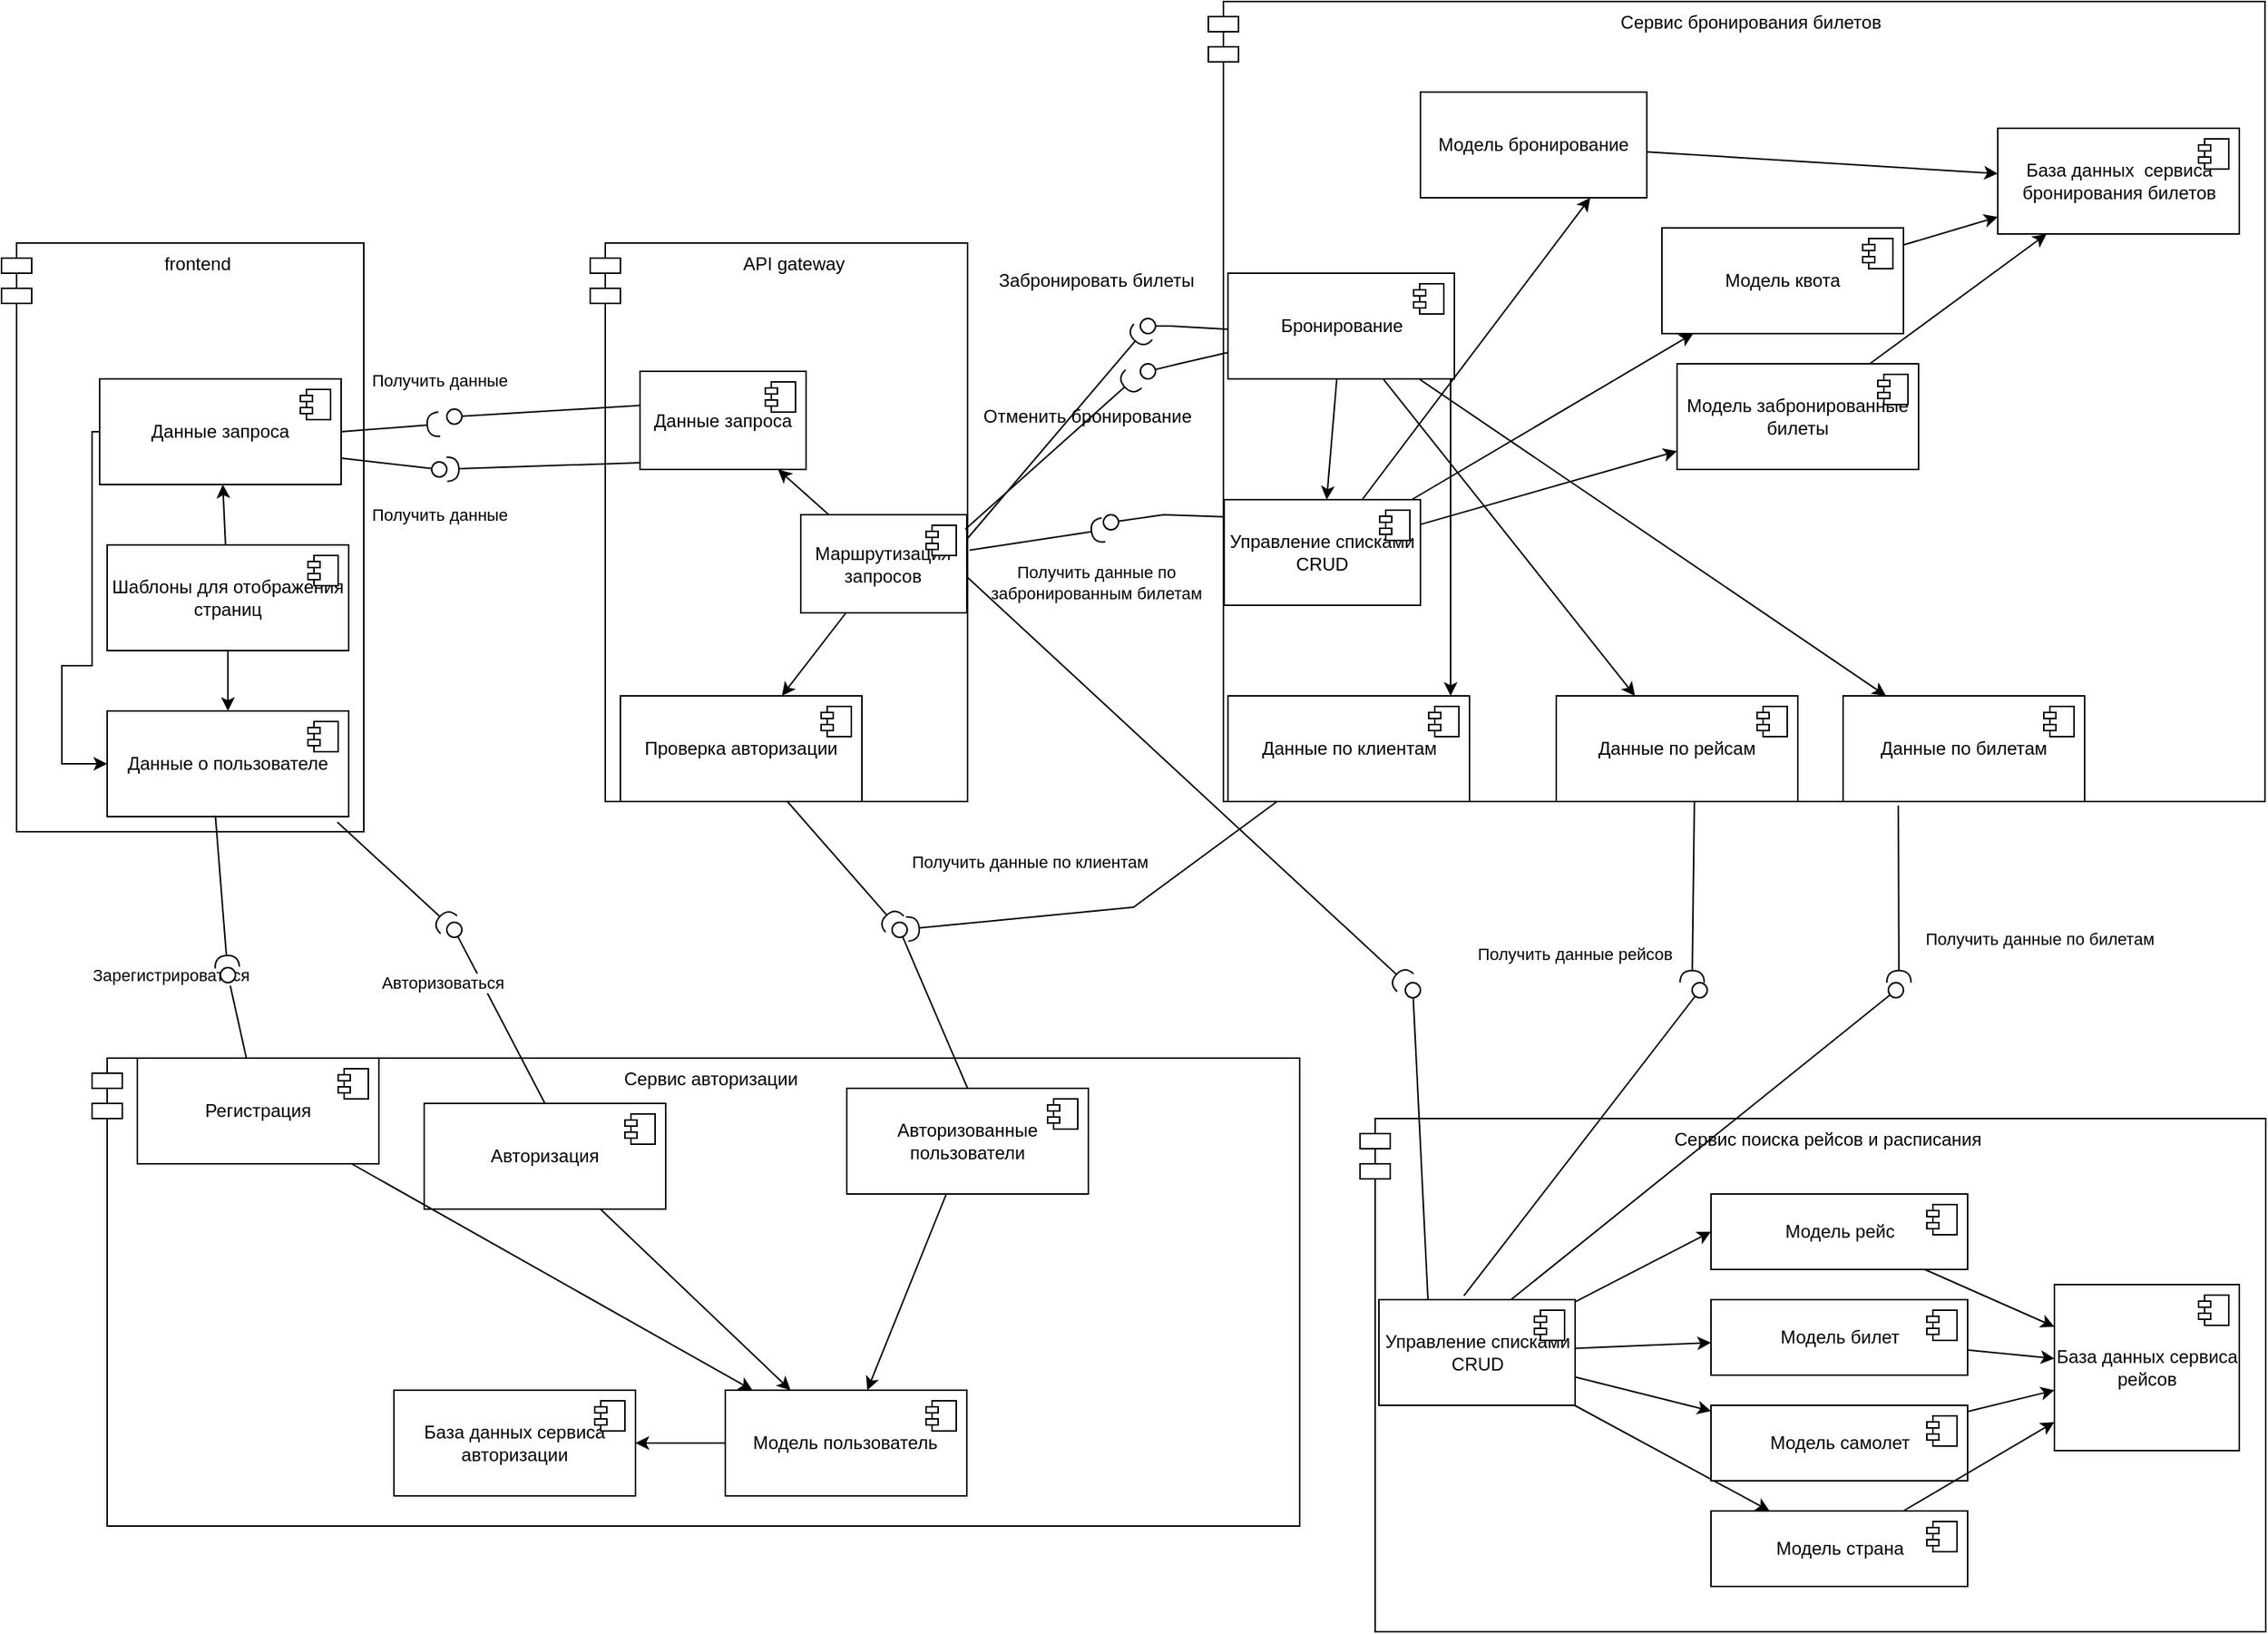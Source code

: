 <mxfile version="21.3.2" type="device">
  <diagram name="Страница 1" id="MT1LHydYN0Nrc2_IKWXA">
    <mxGraphModel dx="3217" dy="1327" grid="1" gridSize="10" guides="1" tooltips="1" connect="1" arrows="1" fold="1" page="1" pageScale="1" pageWidth="827" pageHeight="1169" math="0" shadow="0">
      <root>
        <mxCell id="0" />
        <mxCell id="1" parent="0" />
        <mxCell id="BtQ4_C-ky1wRyOUy_eom-1" value="Сервис бронирования билетов" style="shape=module;align=left;spacingLeft=20;align=center;verticalAlign=top;whiteSpace=wrap;html=1;" parent="1" vertex="1">
          <mxGeometry x="679.49" y="200" width="700" height="530" as="geometry" />
        </mxCell>
        <mxCell id="BtQ4_C-ky1wRyOUy_eom-2" value="frontend" style="shape=module;align=left;spacingLeft=20;align=center;verticalAlign=top;whiteSpace=wrap;html=1;" parent="1" vertex="1">
          <mxGeometry x="-120" y="360" width="240" height="390" as="geometry" />
        </mxCell>
        <mxCell id="BtQ4_C-ky1wRyOUy_eom-3" value="Сервис авторизации" style="shape=module;align=left;spacingLeft=20;align=center;verticalAlign=top;whiteSpace=wrap;html=1;" parent="1" vertex="1">
          <mxGeometry x="-60" y="900" width="800" height="310" as="geometry" />
        </mxCell>
        <mxCell id="BtQ4_C-ky1wRyOUy_eom-4" value="Сервис поиска рейсов и расписания" style="shape=module;align=left;spacingLeft=20;align=center;verticalAlign=top;whiteSpace=wrap;html=1;" parent="1" vertex="1">
          <mxGeometry x="780" y="940" width="600" height="340" as="geometry" />
        </mxCell>
        <mxCell id="BtQ4_C-ky1wRyOUy_eom-5" value="API gateway" style="shape=module;align=left;spacingLeft=20;align=center;verticalAlign=top;whiteSpace=wrap;html=1;" parent="1" vertex="1">
          <mxGeometry x="270" y="360" width="250" height="370" as="geometry" />
        </mxCell>
        <mxCell id="au70ldKSdiAQazSZqQ9B-14" style="rounded=0;orthogonalLoop=1;jettySize=auto;html=1;" edge="1" parent="1" source="BtQ4_C-ky1wRyOUy_eom-16" target="au70ldKSdiAQazSZqQ9B-12">
          <mxGeometry relative="1" as="geometry" />
        </mxCell>
        <mxCell id="BtQ4_C-ky1wRyOUy_eom-16" value="Модель рейс" style="html=1;dropTarget=0;whiteSpace=wrap;" parent="1" vertex="1">
          <mxGeometry x="1012.5" y="990" width="170" height="50" as="geometry" />
        </mxCell>
        <mxCell id="BtQ4_C-ky1wRyOUy_eom-17" value="" style="shape=module;jettyWidth=8;jettyHeight=4;" parent="BtQ4_C-ky1wRyOUy_eom-16" vertex="1">
          <mxGeometry x="1" width="20" height="20" relative="1" as="geometry">
            <mxPoint x="-27" y="7" as="offset" />
          </mxGeometry>
        </mxCell>
        <mxCell id="au70ldKSdiAQazSZqQ9B-15" style="rounded=0;orthogonalLoop=1;jettySize=auto;html=1;" edge="1" parent="1" source="BtQ4_C-ky1wRyOUy_eom-18" target="au70ldKSdiAQazSZqQ9B-12">
          <mxGeometry relative="1" as="geometry" />
        </mxCell>
        <mxCell id="BtQ4_C-ky1wRyOUy_eom-18" value="Модель билет" style="html=1;dropTarget=0;whiteSpace=wrap;" parent="1" vertex="1">
          <mxGeometry x="1012.5" y="1060" width="170" height="50" as="geometry" />
        </mxCell>
        <mxCell id="BtQ4_C-ky1wRyOUy_eom-19" value="" style="shape=module;jettyWidth=8;jettyHeight=4;" parent="BtQ4_C-ky1wRyOUy_eom-18" vertex="1">
          <mxGeometry x="1" width="20" height="20" relative="1" as="geometry">
            <mxPoint x="-27" y="7" as="offset" />
          </mxGeometry>
        </mxCell>
        <mxCell id="BtQ4_C-ky1wRyOUy_eom-66" style="rounded=0;orthogonalLoop=1;jettySize=auto;html=1;entryX=0;entryY=0.5;entryDx=0;entryDy=0;dashed=1;exitX=0.026;exitY=0.44;exitDx=0;exitDy=0;exitPerimeter=0;" parent="1" source="BtQ4_C-ky1wRyOUy_eom-4" target="BtQ4_C-ky1wRyOUy_eom-38" edge="1">
          <mxGeometry relative="1" as="geometry" />
        </mxCell>
        <mxCell id="au70ldKSdiAQazSZqQ9B-28" style="rounded=0;orthogonalLoop=1;jettySize=auto;html=1;entryX=0;entryY=0.5;entryDx=0;entryDy=0;" edge="1" parent="1" source="BtQ4_C-ky1wRyOUy_eom-38" target="BtQ4_C-ky1wRyOUy_eom-16">
          <mxGeometry relative="1" as="geometry" />
        </mxCell>
        <mxCell id="au70ldKSdiAQazSZqQ9B-29" style="rounded=0;orthogonalLoop=1;jettySize=auto;html=1;" edge="1" parent="1" source="BtQ4_C-ky1wRyOUy_eom-38" target="BtQ4_C-ky1wRyOUy_eom-18">
          <mxGeometry relative="1" as="geometry" />
        </mxCell>
        <mxCell id="au70ldKSdiAQazSZqQ9B-30" style="rounded=0;orthogonalLoop=1;jettySize=auto;html=1;" edge="1" parent="1" source="BtQ4_C-ky1wRyOUy_eom-38" target="BtQ4_C-ky1wRyOUy_eom-60">
          <mxGeometry relative="1" as="geometry" />
        </mxCell>
        <mxCell id="au70ldKSdiAQazSZqQ9B-31" style="rounded=0;orthogonalLoop=1;jettySize=auto;html=1;" edge="1" parent="1" source="BtQ4_C-ky1wRyOUy_eom-38" target="BtQ4_C-ky1wRyOUy_eom-62">
          <mxGeometry relative="1" as="geometry" />
        </mxCell>
        <mxCell id="BtQ4_C-ky1wRyOUy_eom-38" value="Управление списками CRUD" style="html=1;dropTarget=0;whiteSpace=wrap;" parent="1" vertex="1">
          <mxGeometry x="792.5" y="1060" width="130" height="70" as="geometry" />
        </mxCell>
        <mxCell id="BtQ4_C-ky1wRyOUy_eom-39" value="" style="shape=module;jettyWidth=8;jettyHeight=4;" parent="BtQ4_C-ky1wRyOUy_eom-38" vertex="1">
          <mxGeometry x="1" width="20" height="20" relative="1" as="geometry">
            <mxPoint x="-27" y="7" as="offset" />
          </mxGeometry>
        </mxCell>
        <mxCell id="au70ldKSdiAQazSZqQ9B-16" style="rounded=0;orthogonalLoop=1;jettySize=auto;html=1;" edge="1" parent="1" source="BtQ4_C-ky1wRyOUy_eom-60" target="au70ldKSdiAQazSZqQ9B-12">
          <mxGeometry relative="1" as="geometry" />
        </mxCell>
        <mxCell id="BtQ4_C-ky1wRyOUy_eom-60" value="Модель самолет" style="html=1;dropTarget=0;whiteSpace=wrap;" parent="1" vertex="1">
          <mxGeometry x="1012.5" y="1130" width="170" height="50" as="geometry" />
        </mxCell>
        <mxCell id="BtQ4_C-ky1wRyOUy_eom-61" value="" style="shape=module;jettyWidth=8;jettyHeight=4;" parent="BtQ4_C-ky1wRyOUy_eom-60" vertex="1">
          <mxGeometry x="1" width="20" height="20" relative="1" as="geometry">
            <mxPoint x="-27" y="7" as="offset" />
          </mxGeometry>
        </mxCell>
        <mxCell id="au70ldKSdiAQazSZqQ9B-17" style="rounded=0;orthogonalLoop=1;jettySize=auto;html=1;" edge="1" parent="1" source="BtQ4_C-ky1wRyOUy_eom-62" target="au70ldKSdiAQazSZqQ9B-12">
          <mxGeometry relative="1" as="geometry" />
        </mxCell>
        <mxCell id="BtQ4_C-ky1wRyOUy_eom-62" value="Модель страна" style="html=1;dropTarget=0;whiteSpace=wrap;" parent="1" vertex="1">
          <mxGeometry x="1012.5" y="1200" width="170" height="50" as="geometry" />
        </mxCell>
        <mxCell id="BtQ4_C-ky1wRyOUy_eom-63" value="" style="shape=module;jettyWidth=8;jettyHeight=4;" parent="BtQ4_C-ky1wRyOUy_eom-62" vertex="1">
          <mxGeometry x="1" width="20" height="20" relative="1" as="geometry">
            <mxPoint x="-27" y="7" as="offset" />
          </mxGeometry>
        </mxCell>
        <mxCell id="au70ldKSdiAQazSZqQ9B-40" style="rounded=0;orthogonalLoop=1;jettySize=auto;html=1;" edge="1" parent="1" source="BtQ4_C-ky1wRyOUy_eom-80" target="au70ldKSdiAQazSZqQ9B-32">
          <mxGeometry relative="1" as="geometry" />
        </mxCell>
        <mxCell id="au70ldKSdiAQazSZqQ9B-41" style="rounded=0;orthogonalLoop=1;jettySize=auto;html=1;" edge="1" parent="1" source="BtQ4_C-ky1wRyOUy_eom-80" target="au70ldKSdiAQazSZqQ9B-34">
          <mxGeometry relative="1" as="geometry" />
        </mxCell>
        <mxCell id="au70ldKSdiAQazSZqQ9B-120" style="rounded=0;orthogonalLoop=1;jettySize=auto;html=1;" edge="1" parent="1" source="BtQ4_C-ky1wRyOUy_eom-80" target="au70ldKSdiAQazSZqQ9B-25">
          <mxGeometry relative="1" as="geometry" />
        </mxCell>
        <mxCell id="au70ldKSdiAQazSZqQ9B-121" style="edgeStyle=orthogonalEdgeStyle;rounded=0;orthogonalLoop=1;jettySize=auto;html=1;" edge="1" parent="1" source="BtQ4_C-ky1wRyOUy_eom-80" target="au70ldKSdiAQazSZqQ9B-44">
          <mxGeometry relative="1" as="geometry">
            <Array as="points">
              <mxPoint x="840" y="630" />
              <mxPoint x="840" y="630" />
            </Array>
          </mxGeometry>
        </mxCell>
        <mxCell id="BtQ4_C-ky1wRyOUy_eom-80" value="Бронирование" style="html=1;dropTarget=0;whiteSpace=wrap;" parent="1" vertex="1">
          <mxGeometry x="692.5" y="380" width="150" height="70" as="geometry" />
        </mxCell>
        <mxCell id="BtQ4_C-ky1wRyOUy_eom-81" value="" style="shape=module;jettyWidth=8;jettyHeight=4;" parent="BtQ4_C-ky1wRyOUy_eom-80" vertex="1">
          <mxGeometry x="1" width="20" height="20" relative="1" as="geometry">
            <mxPoint x="-27" y="7" as="offset" />
          </mxGeometry>
        </mxCell>
        <mxCell id="BtQ4_C-ky1wRyOUy_eom-85" value="Забронировать билеты" style="text;html=1;align=center;verticalAlign=middle;resizable=0;points=[];autosize=1;strokeColor=none;fillColor=none;" parent="1" vertex="1">
          <mxGeometry x="530" y="370" width="150" height="30" as="geometry" />
        </mxCell>
        <mxCell id="BtQ4_C-ky1wRyOUy_eom-86" value="" style="ellipse;whiteSpace=wrap;html=1;align=center;aspect=fixed;resizable=0;points=[];outlineConnect=0;sketch=0;" parent="1" vertex="1">
          <mxGeometry x="634.49" y="410" width="10" height="10" as="geometry" />
        </mxCell>
        <mxCell id="BtQ4_C-ky1wRyOUy_eom-87" style="rounded=0;orthogonalLoop=1;jettySize=auto;html=1;endArrow=none;endFill=0;entryX=0.018;entryY=0.361;entryDx=0;entryDy=0;entryPerimeter=0;" parent="1" source="BtQ4_C-ky1wRyOUy_eom-86" edge="1">
          <mxGeometry relative="1" as="geometry">
            <mxPoint x="654.49" y="386" as="sourcePoint" />
            <mxPoint x="692.499" y="417.18" as="targetPoint" />
            <Array as="points">
              <mxPoint x="654.49" y="415" />
            </Array>
          </mxGeometry>
        </mxCell>
        <mxCell id="au70ldKSdiAQazSZqQ9B-6" style="rounded=0;orthogonalLoop=1;jettySize=auto;html=1;" edge="1" parent="1" source="BtQ4_C-ky1wRyOUy_eom-90" target="au70ldKSdiAQazSZqQ9B-2">
          <mxGeometry relative="1" as="geometry" />
        </mxCell>
        <mxCell id="BtQ4_C-ky1wRyOUy_eom-90" value="Модель забронированные билеты" style="html=1;dropTarget=0;whiteSpace=wrap;" parent="1" vertex="1">
          <mxGeometry x="990" y="440" width="160" height="70" as="geometry" />
        </mxCell>
        <mxCell id="BtQ4_C-ky1wRyOUy_eom-91" value="" style="shape=module;jettyWidth=8;jettyHeight=4;" parent="BtQ4_C-ky1wRyOUy_eom-90" vertex="1">
          <mxGeometry x="1" width="20" height="20" relative="1" as="geometry">
            <mxPoint x="-27" y="7" as="offset" />
          </mxGeometry>
        </mxCell>
        <mxCell id="au70ldKSdiAQazSZqQ9B-5" style="rounded=0;orthogonalLoop=1;jettySize=auto;html=1;" edge="1" parent="1" source="BtQ4_C-ky1wRyOUy_eom-92" target="au70ldKSdiAQazSZqQ9B-2">
          <mxGeometry relative="1" as="geometry" />
        </mxCell>
        <mxCell id="BtQ4_C-ky1wRyOUy_eom-92" value="Модель квота" style="html=1;dropTarget=0;whiteSpace=wrap;" parent="1" vertex="1">
          <mxGeometry x="980" y="350" width="160" height="70" as="geometry" />
        </mxCell>
        <mxCell id="BtQ4_C-ky1wRyOUy_eom-93" value="" style="shape=module;jettyWidth=8;jettyHeight=4;" parent="BtQ4_C-ky1wRyOUy_eom-92" vertex="1">
          <mxGeometry x="1" width="20" height="20" relative="1" as="geometry">
            <mxPoint x="-27" y="7" as="offset" />
          </mxGeometry>
        </mxCell>
        <mxCell id="BtQ4_C-ky1wRyOUy_eom-95" value="" style="rounded=0;orthogonalLoop=1;jettySize=auto;html=1;endArrow=halfCircle;endFill=0;endSize=6;strokeWidth=1;sketch=0;exitX=0.653;exitY=1.005;exitDx=0;exitDy=0;exitPerimeter=0;" parent="1" source="BtQ4_C-ky1wRyOUy_eom-1" edge="1">
          <mxGeometry relative="1" as="geometry">
            <mxPoint x="1300" y="495" as="sourcePoint" />
            <mxPoint x="1137" y="850" as="targetPoint" />
          </mxGeometry>
        </mxCell>
        <mxCell id="BtQ4_C-ky1wRyOUy_eom-100" value="Получить данные по билетам" style="edgeLabel;html=1;align=center;verticalAlign=middle;resizable=0;points=[];" parent="BtQ4_C-ky1wRyOUy_eom-95" vertex="1" connectable="0">
          <mxGeometry x="0.394" y="-2" relative="1" as="geometry">
            <mxPoint x="95" y="6" as="offset" />
          </mxGeometry>
        </mxCell>
        <mxCell id="BtQ4_C-ky1wRyOUy_eom-97" value="" style="rounded=0;orthogonalLoop=1;jettySize=auto;html=1;endArrow=halfCircle;endFill=0;endSize=6;strokeWidth=1;sketch=0;exitX=0.46;exitY=1;exitDx=0;exitDy=0;exitPerimeter=0;" parent="1" source="BtQ4_C-ky1wRyOUy_eom-1" edge="1">
          <mxGeometry relative="1" as="geometry">
            <mxPoint x="1160" y="620" as="sourcePoint" />
            <mxPoint x="1000" y="850" as="targetPoint" />
            <Array as="points">
              <mxPoint x="1000" y="850" />
            </Array>
          </mxGeometry>
        </mxCell>
        <mxCell id="BtQ4_C-ky1wRyOUy_eom-99" value="Получить данные рейсов" style="edgeLabel;html=1;align=center;verticalAlign=middle;resizable=0;points=[];" parent="BtQ4_C-ky1wRyOUy_eom-97" vertex="1" connectable="0">
          <mxGeometry x="-0.344" y="2" relative="1" as="geometry">
            <mxPoint x="-81" y="61" as="offset" />
          </mxGeometry>
        </mxCell>
        <mxCell id="BtQ4_C-ky1wRyOUy_eom-111" value="Отменить бронирование" style="text;html=1;align=center;verticalAlign=middle;resizable=0;points=[];autosize=1;strokeColor=none;fillColor=none;" parent="1" vertex="1">
          <mxGeometry x="519.49" y="460" width="160" height="30" as="geometry" />
        </mxCell>
        <mxCell id="au70ldKSdiAQazSZqQ9B-4" style="rounded=0;orthogonalLoop=1;jettySize=auto;html=1;" edge="1" parent="1" source="BtQ4_C-ky1wRyOUy_eom-114" target="au70ldKSdiAQazSZqQ9B-2">
          <mxGeometry relative="1" as="geometry" />
        </mxCell>
        <mxCell id="BtQ4_C-ky1wRyOUy_eom-114" value="Модель бронирование" style="html=1;dropTarget=0;whiteSpace=wrap;" parent="1" vertex="1">
          <mxGeometry x="820" y="260" width="150" height="70" as="geometry" />
        </mxCell>
        <mxCell id="BtQ4_C-ky1wRyOUy_eom-131" value="" style="rounded=0;orthogonalLoop=1;jettySize=auto;html=1;endArrow=none;endFill=0;sketch=0;sourcePerimeterSpacing=0;targetPerimeterSpacing=0;exitX=0.5;exitY=0;exitDx=0;exitDy=0;" parent="1" source="au70ldKSdiAQazSZqQ9B-50" target="BtQ4_C-ky1wRyOUy_eom-132" edge="1">
          <mxGeometry relative="1" as="geometry">
            <mxPoint x="65.58" y="1075" as="sourcePoint" />
          </mxGeometry>
        </mxCell>
        <mxCell id="BtQ4_C-ky1wRyOUy_eom-141" value="Авторизоваться" style="edgeLabel;html=1;align=center;verticalAlign=middle;resizable=0;points=[];" parent="BtQ4_C-ky1wRyOUy_eom-131" vertex="1" connectable="0">
          <mxGeometry x="0.183" relative="1" as="geometry">
            <mxPoint x="-34" y="-15" as="offset" />
          </mxGeometry>
        </mxCell>
        <mxCell id="BtQ4_C-ky1wRyOUy_eom-132" value="" style="ellipse;whiteSpace=wrap;html=1;align=center;aspect=fixed;resizable=0;points=[];outlineConnect=0;sketch=0;" parent="1" vertex="1">
          <mxGeometry x="175" y="810" width="10" height="10" as="geometry" />
        </mxCell>
        <mxCell id="BtQ4_C-ky1wRyOUy_eom-142" value="" style="rounded=0;orthogonalLoop=1;jettySize=auto;html=1;endArrow=none;endFill=0;sketch=0;sourcePerimeterSpacing=0;targetPerimeterSpacing=0;" parent="1" target="BtQ4_C-ky1wRyOUy_eom-144" edge="1" source="au70ldKSdiAQazSZqQ9B-52">
          <mxGeometry relative="1" as="geometry">
            <mxPoint x="105.58" y="1005" as="sourcePoint" />
          </mxGeometry>
        </mxCell>
        <mxCell id="BtQ4_C-ky1wRyOUy_eom-143" value="Зарегистрироваться" style="edgeLabel;html=1;align=center;verticalAlign=middle;resizable=0;points=[];" parent="BtQ4_C-ky1wRyOUy_eom-142" vertex="1" connectable="0">
          <mxGeometry x="0.183" relative="1" as="geometry">
            <mxPoint x="-44" y="-25" as="offset" />
          </mxGeometry>
        </mxCell>
        <mxCell id="BtQ4_C-ky1wRyOUy_eom-144" value="" style="ellipse;whiteSpace=wrap;html=1;align=center;aspect=fixed;resizable=0;points=[];outlineConnect=0;sketch=0;" parent="1" vertex="1">
          <mxGeometry x="25" y="840" width="10" height="10" as="geometry" />
        </mxCell>
        <mxCell id="au70ldKSdiAQazSZqQ9B-2" value="База данных&amp;nbsp; сервиса бронирования билетов" style="html=1;dropTarget=0;whiteSpace=wrap;" vertex="1" parent="1">
          <mxGeometry x="1202.5" y="284" width="160" height="70" as="geometry" />
        </mxCell>
        <mxCell id="au70ldKSdiAQazSZqQ9B-3" value="" style="shape=module;jettyWidth=8;jettyHeight=4;" vertex="1" parent="au70ldKSdiAQazSZqQ9B-2">
          <mxGeometry x="1" width="20" height="20" relative="1" as="geometry">
            <mxPoint x="-27" y="7" as="offset" />
          </mxGeometry>
        </mxCell>
        <mxCell id="au70ldKSdiAQazSZqQ9B-9" style="rounded=0;orthogonalLoop=1;jettySize=auto;html=1;endArrow=none;endFill=0;entryX=0;entryY=0.75;entryDx=0;entryDy=0;" edge="1" parent="1" source="au70ldKSdiAQazSZqQ9B-10" target="BtQ4_C-ky1wRyOUy_eom-80">
          <mxGeometry relative="1" as="geometry">
            <mxPoint x="640" y="440" as="sourcePoint" />
            <mxPoint x="702.499" y="427.18" as="targetPoint" />
            <Array as="points">
              <mxPoint x="660" y="440" />
            </Array>
          </mxGeometry>
        </mxCell>
        <mxCell id="au70ldKSdiAQazSZqQ9B-11" value="" style="rounded=0;orthogonalLoop=1;jettySize=auto;html=1;endArrow=none;endFill=0;entryX=0;entryY=0.75;entryDx=0;entryDy=0;" edge="1" parent="1" target="au70ldKSdiAQazSZqQ9B-10">
          <mxGeometry relative="1" as="geometry">
            <mxPoint x="640" y="440" as="sourcePoint" />
            <mxPoint x="693" y="433" as="targetPoint" />
            <Array as="points" />
          </mxGeometry>
        </mxCell>
        <mxCell id="au70ldKSdiAQazSZqQ9B-10" value="" style="ellipse;whiteSpace=wrap;html=1;align=center;aspect=fixed;resizable=0;points=[];outlineConnect=0;sketch=0;" vertex="1" parent="1">
          <mxGeometry x="634.49" y="440" width="10" height="10" as="geometry" />
        </mxCell>
        <mxCell id="au70ldKSdiAQazSZqQ9B-12" value="База данных сервиса рейсов" style="html=1;dropTarget=0;whiteSpace=wrap;" vertex="1" parent="1">
          <mxGeometry x="1240" y="1050" width="122.5" height="110" as="geometry" />
        </mxCell>
        <mxCell id="au70ldKSdiAQazSZqQ9B-13" value="" style="shape=module;jettyWidth=8;jettyHeight=4;" vertex="1" parent="au70ldKSdiAQazSZqQ9B-12">
          <mxGeometry x="1" width="20" height="20" relative="1" as="geometry">
            <mxPoint x="-27" y="7" as="offset" />
          </mxGeometry>
        </mxCell>
        <mxCell id="au70ldKSdiAQazSZqQ9B-20" value="" style="rounded=0;orthogonalLoop=1;jettySize=auto;html=1;endArrow=none;endFill=0;sketch=0;sourcePerimeterSpacing=0;targetPerimeterSpacing=0;exitX=0.433;exitY=-0.036;exitDx=0;exitDy=0;exitPerimeter=0;" edge="1" parent="1" source="BtQ4_C-ky1wRyOUy_eom-38">
          <mxGeometry x="0.738" y="-26" relative="1" as="geometry">
            <mxPoint x="849" y="1057" as="sourcePoint" />
            <mxPoint x="1002" y="859" as="targetPoint" />
            <mxPoint as="offset" />
          </mxGeometry>
        </mxCell>
        <mxCell id="au70ldKSdiAQazSZqQ9B-21" value="" style="rounded=0;orthogonalLoop=1;jettySize=auto;html=1;endArrow=none;endFill=0;sketch=0;sourcePerimeterSpacing=0;targetPerimeterSpacing=0;exitX=0.673;exitY=0;exitDx=0;exitDy=0;exitPerimeter=0;" edge="1" parent="1" source="BtQ4_C-ky1wRyOUy_eom-38" target="au70ldKSdiAQazSZqQ9B-22">
          <mxGeometry x="0.738" y="-26" relative="1" as="geometry">
            <mxPoint x="859" y="1067" as="sourcePoint" />
            <mxPoint x="1130" y="870" as="targetPoint" />
            <mxPoint as="offset" />
          </mxGeometry>
        </mxCell>
        <mxCell id="au70ldKSdiAQazSZqQ9B-22" value="" style="ellipse;whiteSpace=wrap;html=1;align=center;aspect=fixed;resizable=0;points=[];outlineConnect=0;sketch=0;" vertex="1" parent="1">
          <mxGeometry x="1130" y="850" width="10" height="10" as="geometry" />
        </mxCell>
        <mxCell id="au70ldKSdiAQazSZqQ9B-24" value="" style="ellipse;whiteSpace=wrap;html=1;align=center;aspect=fixed;resizable=0;points=[];outlineConnect=0;sketch=0;" vertex="1" parent="1">
          <mxGeometry x="1000" y="850" width="10" height="10" as="geometry" />
        </mxCell>
        <mxCell id="au70ldKSdiAQazSZqQ9B-39" style="rounded=0;orthogonalLoop=1;jettySize=auto;html=1;" edge="1" parent="1" source="au70ldKSdiAQazSZqQ9B-25" target="BtQ4_C-ky1wRyOUy_eom-90">
          <mxGeometry relative="1" as="geometry" />
        </mxCell>
        <mxCell id="au70ldKSdiAQazSZqQ9B-118" style="rounded=0;orthogonalLoop=1;jettySize=auto;html=1;entryX=0.75;entryY=1;entryDx=0;entryDy=0;" edge="1" parent="1" source="au70ldKSdiAQazSZqQ9B-25" target="BtQ4_C-ky1wRyOUy_eom-114">
          <mxGeometry relative="1" as="geometry" />
        </mxCell>
        <mxCell id="au70ldKSdiAQazSZqQ9B-119" style="rounded=0;orthogonalLoop=1;jettySize=auto;html=1;" edge="1" parent="1" source="au70ldKSdiAQazSZqQ9B-25" target="BtQ4_C-ky1wRyOUy_eom-92">
          <mxGeometry relative="1" as="geometry" />
        </mxCell>
        <mxCell id="au70ldKSdiAQazSZqQ9B-25" value="Управление списками CRUD" style="html=1;dropTarget=0;whiteSpace=wrap;" vertex="1" parent="1">
          <mxGeometry x="690" y="530" width="130" height="70" as="geometry" />
        </mxCell>
        <mxCell id="au70ldKSdiAQazSZqQ9B-26" value="" style="shape=module;jettyWidth=8;jettyHeight=4;" vertex="1" parent="au70ldKSdiAQazSZqQ9B-25">
          <mxGeometry x="1" width="20" height="20" relative="1" as="geometry">
            <mxPoint x="-27" y="7" as="offset" />
          </mxGeometry>
        </mxCell>
        <mxCell id="au70ldKSdiAQazSZqQ9B-32" value="Данные по рейсам" style="html=1;dropTarget=0;whiteSpace=wrap;" vertex="1" parent="1">
          <mxGeometry x="910" y="660" width="160" height="70" as="geometry" />
        </mxCell>
        <mxCell id="au70ldKSdiAQazSZqQ9B-33" value="" style="shape=module;jettyWidth=8;jettyHeight=4;" vertex="1" parent="au70ldKSdiAQazSZqQ9B-32">
          <mxGeometry x="1" width="20" height="20" relative="1" as="geometry">
            <mxPoint x="-27" y="7" as="offset" />
          </mxGeometry>
        </mxCell>
        <mxCell id="au70ldKSdiAQazSZqQ9B-34" value="Данные по билетам" style="html=1;dropTarget=0;whiteSpace=wrap;" vertex="1" parent="1">
          <mxGeometry x="1100" y="660" width="160" height="70" as="geometry" />
        </mxCell>
        <mxCell id="au70ldKSdiAQazSZqQ9B-35" value="" style="shape=module;jettyWidth=8;jettyHeight=4;" vertex="1" parent="au70ldKSdiAQazSZqQ9B-34">
          <mxGeometry x="1" width="20" height="20" relative="1" as="geometry">
            <mxPoint x="-27" y="7" as="offset" />
          </mxGeometry>
        </mxCell>
        <mxCell id="au70ldKSdiAQazSZqQ9B-36" style="rounded=0;orthogonalLoop=1;jettySize=auto;html=1;endArrow=none;endFill=0;entryX=0.015;entryY=0.644;entryDx=0;entryDy=0;entryPerimeter=0;" edge="1" parent="1" target="BtQ4_C-ky1wRyOUy_eom-1">
          <mxGeometry relative="1" as="geometry">
            <mxPoint x="615" y="545" as="sourcePoint" />
            <mxPoint x="703" y="443" as="targetPoint" />
            <Array as="points">
              <mxPoint x="650" y="540" />
            </Array>
          </mxGeometry>
        </mxCell>
        <mxCell id="au70ldKSdiAQazSZqQ9B-38" value="Получить данные по &lt;br&gt;забронированным билетам" style="edgeLabel;html=1;align=center;verticalAlign=middle;resizable=0;points=[];" vertex="1" connectable="0" parent="au70ldKSdiAQazSZqQ9B-36">
          <mxGeometry x="-0.188" y="2" relative="1" as="geometry">
            <mxPoint x="-40" y="46" as="offset" />
          </mxGeometry>
        </mxCell>
        <mxCell id="au70ldKSdiAQazSZqQ9B-37" value="" style="ellipse;whiteSpace=wrap;html=1;align=center;aspect=fixed;resizable=0;points=[];outlineConnect=0;sketch=0;" vertex="1" parent="1">
          <mxGeometry x="610" y="540" width="10" height="10" as="geometry" />
        </mxCell>
        <mxCell id="au70ldKSdiAQazSZqQ9B-42" value="" style="rounded=0;orthogonalLoop=1;jettySize=auto;html=1;endArrow=halfCircle;endFill=0;endSize=6;strokeWidth=1;sketch=0;" edge="1" parent="1" source="au70ldKSdiAQazSZqQ9B-44" target="au70ldKSdiAQazSZqQ9B-104">
          <mxGeometry relative="1" as="geometry">
            <mxPoint x="621" y="710" as="sourcePoint" />
            <mxPoint x="620" y="830" as="targetPoint" />
            <Array as="points">
              <mxPoint x="630" y="800" />
            </Array>
          </mxGeometry>
        </mxCell>
        <mxCell id="au70ldKSdiAQazSZqQ9B-43" value="Получить данные по клиентам" style="edgeLabel;html=1;align=center;verticalAlign=middle;resizable=0;points=[];" vertex="1" connectable="0" parent="au70ldKSdiAQazSZqQ9B-42">
          <mxGeometry x="-0.344" y="2" relative="1" as="geometry">
            <mxPoint x="-95" y="-14" as="offset" />
          </mxGeometry>
        </mxCell>
        <mxCell id="au70ldKSdiAQazSZqQ9B-44" value="Данные по клиентам" style="html=1;dropTarget=0;whiteSpace=wrap;" vertex="1" parent="1">
          <mxGeometry x="692.5" y="660" width="160" height="70" as="geometry" />
        </mxCell>
        <mxCell id="au70ldKSdiAQazSZqQ9B-45" value="" style="shape=module;jettyWidth=8;jettyHeight=4;" vertex="1" parent="au70ldKSdiAQazSZqQ9B-44">
          <mxGeometry x="1" width="20" height="20" relative="1" as="geometry">
            <mxPoint x="-27" y="7" as="offset" />
          </mxGeometry>
        </mxCell>
        <mxCell id="au70ldKSdiAQazSZqQ9B-46" value="База данных сервиса авторизации" style="html=1;dropTarget=0;whiteSpace=wrap;" vertex="1" parent="1">
          <mxGeometry x="140.0" y="1120" width="160" height="70" as="geometry" />
        </mxCell>
        <mxCell id="au70ldKSdiAQazSZqQ9B-47" value="" style="shape=module;jettyWidth=8;jettyHeight=4;" vertex="1" parent="au70ldKSdiAQazSZqQ9B-46">
          <mxGeometry x="1" width="20" height="20" relative="1" as="geometry">
            <mxPoint x="-27" y="7" as="offset" />
          </mxGeometry>
        </mxCell>
        <mxCell id="au70ldKSdiAQazSZqQ9B-55" style="edgeStyle=orthogonalEdgeStyle;rounded=0;orthogonalLoop=1;jettySize=auto;html=1;" edge="1" parent="1" source="au70ldKSdiAQazSZqQ9B-48" target="au70ldKSdiAQazSZqQ9B-46">
          <mxGeometry relative="1" as="geometry" />
        </mxCell>
        <mxCell id="au70ldKSdiAQazSZqQ9B-48" value="Модель пользователь" style="html=1;dropTarget=0;whiteSpace=wrap;" vertex="1" parent="1">
          <mxGeometry x="359.49" y="1120" width="160" height="70" as="geometry" />
        </mxCell>
        <mxCell id="au70ldKSdiAQazSZqQ9B-49" value="" style="shape=module;jettyWidth=8;jettyHeight=4;" vertex="1" parent="au70ldKSdiAQazSZqQ9B-48">
          <mxGeometry x="1" width="20" height="20" relative="1" as="geometry">
            <mxPoint x="-27" y="7" as="offset" />
          </mxGeometry>
        </mxCell>
        <mxCell id="au70ldKSdiAQazSZqQ9B-56" style="rounded=0;orthogonalLoop=1;jettySize=auto;html=1;" edge="1" parent="1" source="au70ldKSdiAQazSZqQ9B-50" target="au70ldKSdiAQazSZqQ9B-48">
          <mxGeometry relative="1" as="geometry" />
        </mxCell>
        <mxCell id="au70ldKSdiAQazSZqQ9B-50" value="Авторизация" style="html=1;dropTarget=0;whiteSpace=wrap;" vertex="1" parent="1">
          <mxGeometry x="160" y="930" width="160" height="70" as="geometry" />
        </mxCell>
        <mxCell id="au70ldKSdiAQazSZqQ9B-51" value="" style="shape=module;jettyWidth=8;jettyHeight=4;" vertex="1" parent="au70ldKSdiAQazSZqQ9B-50">
          <mxGeometry x="1" width="20" height="20" relative="1" as="geometry">
            <mxPoint x="-27" y="7" as="offset" />
          </mxGeometry>
        </mxCell>
        <mxCell id="au70ldKSdiAQazSZqQ9B-57" style="rounded=0;orthogonalLoop=1;jettySize=auto;html=1;" edge="1" parent="1" source="au70ldKSdiAQazSZqQ9B-52" target="au70ldKSdiAQazSZqQ9B-48">
          <mxGeometry relative="1" as="geometry" />
        </mxCell>
        <mxCell id="au70ldKSdiAQazSZqQ9B-52" value="Регистрация" style="html=1;dropTarget=0;whiteSpace=wrap;" vertex="1" parent="1">
          <mxGeometry x="-30.0" y="900" width="160" height="70" as="geometry" />
        </mxCell>
        <mxCell id="au70ldKSdiAQazSZqQ9B-53" value="" style="shape=module;jettyWidth=8;jettyHeight=4;" vertex="1" parent="au70ldKSdiAQazSZqQ9B-52">
          <mxGeometry x="1" width="20" height="20" relative="1" as="geometry">
            <mxPoint x="-27" y="7" as="offset" />
          </mxGeometry>
        </mxCell>
        <mxCell id="au70ldKSdiAQazSZqQ9B-58" value="Проверка авторизации" style="html=1;dropTarget=0;whiteSpace=wrap;" vertex="1" parent="1">
          <mxGeometry x="290" y="660" width="160" height="70" as="geometry" />
        </mxCell>
        <mxCell id="au70ldKSdiAQazSZqQ9B-59" value="" style="shape=module;jettyWidth=8;jettyHeight=4;" vertex="1" parent="au70ldKSdiAQazSZqQ9B-58">
          <mxGeometry x="1" width="20" height="20" relative="1" as="geometry">
            <mxPoint x="-27" y="7" as="offset" />
          </mxGeometry>
        </mxCell>
        <mxCell id="au70ldKSdiAQazSZqQ9B-60" value="" style="rounded=0;orthogonalLoop=1;jettySize=auto;html=1;endArrow=halfCircle;endFill=0;endSize=6;strokeWidth=1;sketch=0;" edge="1" parent="1" source="au70ldKSdiAQazSZqQ9B-58" target="au70ldKSdiAQazSZqQ9B-104">
          <mxGeometry relative="1" as="geometry">
            <mxPoint x="330.8" y="760" as="sourcePoint" />
            <mxPoint x="500" y="810" as="targetPoint" />
            <Array as="points" />
          </mxGeometry>
        </mxCell>
        <mxCell id="au70ldKSdiAQazSZqQ9B-78" style="rounded=0;orthogonalLoop=1;jettySize=auto;html=1;" edge="1" parent="1" source="au70ldKSdiAQazSZqQ9B-64" target="au70ldKSdiAQazSZqQ9B-66">
          <mxGeometry relative="1" as="geometry" />
        </mxCell>
        <mxCell id="au70ldKSdiAQazSZqQ9B-95" style="edgeStyle=orthogonalEdgeStyle;rounded=0;orthogonalLoop=1;jettySize=auto;html=1;entryX=0.5;entryY=0;entryDx=0;entryDy=0;" edge="1" parent="1" source="au70ldKSdiAQazSZqQ9B-64" target="au70ldKSdiAQazSZqQ9B-93">
          <mxGeometry relative="1" as="geometry" />
        </mxCell>
        <mxCell id="au70ldKSdiAQazSZqQ9B-64" value="Шаблоны для отображения страниц" style="html=1;dropTarget=0;whiteSpace=wrap;" vertex="1" parent="1">
          <mxGeometry x="-50" y="560" width="160" height="70" as="geometry" />
        </mxCell>
        <mxCell id="au70ldKSdiAQazSZqQ9B-65" value="" style="shape=module;jettyWidth=8;jettyHeight=4;" vertex="1" parent="au70ldKSdiAQazSZqQ9B-64">
          <mxGeometry x="1" width="20" height="20" relative="1" as="geometry">
            <mxPoint x="-27" y="7" as="offset" />
          </mxGeometry>
        </mxCell>
        <mxCell id="au70ldKSdiAQazSZqQ9B-117" style="edgeStyle=orthogonalEdgeStyle;rounded=0;orthogonalLoop=1;jettySize=auto;html=1;" edge="1" parent="1" source="au70ldKSdiAQazSZqQ9B-66" target="au70ldKSdiAQazSZqQ9B-93">
          <mxGeometry relative="1" as="geometry">
            <Array as="points">
              <mxPoint x="-60" y="485" />
              <mxPoint x="-60" y="640" />
              <mxPoint x="-80" y="640" />
              <mxPoint x="-80" y="705" />
            </Array>
          </mxGeometry>
        </mxCell>
        <mxCell id="au70ldKSdiAQazSZqQ9B-66" value="Данные запроса" style="html=1;dropTarget=0;whiteSpace=wrap;" vertex="1" parent="1">
          <mxGeometry x="-55" y="450" width="160" height="70" as="geometry" />
        </mxCell>
        <mxCell id="au70ldKSdiAQazSZqQ9B-67" value="" style="shape=module;jettyWidth=8;jettyHeight=4;" vertex="1" parent="au70ldKSdiAQazSZqQ9B-66">
          <mxGeometry x="1" width="20" height="20" relative="1" as="geometry">
            <mxPoint x="-27" y="7" as="offset" />
          </mxGeometry>
        </mxCell>
        <mxCell id="au70ldKSdiAQazSZqQ9B-76" value="" style="rounded=0;orthogonalLoop=1;jettySize=auto;html=1;endArrow=halfCircle;endFill=0;endSize=6;strokeWidth=1;sketch=0;exitX=1;exitY=0.5;exitDx=0;exitDy=0;" edge="1" parent="1" source="au70ldKSdiAQazSZqQ9B-66">
          <mxGeometry relative="1" as="geometry">
            <mxPoint x="190" y="510" as="sourcePoint" />
            <mxPoint x="170" y="480" as="targetPoint" />
          </mxGeometry>
        </mxCell>
        <mxCell id="au70ldKSdiAQazSZqQ9B-79" value="Получить данные" style="edgeLabel;html=1;align=center;verticalAlign=middle;resizable=0;points=[];" vertex="1" connectable="0" parent="au70ldKSdiAQazSZqQ9B-76">
          <mxGeometry x="0.487" y="-1" relative="1" as="geometry">
            <mxPoint x="16" y="-32" as="offset" />
          </mxGeometry>
        </mxCell>
        <mxCell id="au70ldKSdiAQazSZqQ9B-80" value="" style="rounded=0;orthogonalLoop=1;jettySize=auto;html=1;endArrow=none;endFill=0;sketch=0;sourcePerimeterSpacing=0;targetPerimeterSpacing=0;exitX=1;exitY=0.75;exitDx=0;exitDy=0;" edge="1" parent="1" source="au70ldKSdiAQazSZqQ9B-66" target="au70ldKSdiAQazSZqQ9B-82">
          <mxGeometry relative="1" as="geometry">
            <mxPoint x="466" y="830" as="sourcePoint" />
            <mxPoint x="160" y="510" as="targetPoint" />
          </mxGeometry>
        </mxCell>
        <mxCell id="au70ldKSdiAQazSZqQ9B-84" value="Получить данные" style="edgeLabel;html=1;align=center;verticalAlign=middle;resizable=0;points=[];" vertex="1" connectable="0" parent="au70ldKSdiAQazSZqQ9B-80">
          <mxGeometry x="0.511" y="1" relative="1" as="geometry">
            <mxPoint x="19" y="33" as="offset" />
          </mxGeometry>
        </mxCell>
        <mxCell id="au70ldKSdiAQazSZqQ9B-82" value="" style="ellipse;whiteSpace=wrap;html=1;align=center;aspect=fixed;resizable=0;points=[];outlineConnect=0;sketch=0;" vertex="1" parent="1">
          <mxGeometry x="165" y="505" width="10" height="10" as="geometry" />
        </mxCell>
        <mxCell id="au70ldKSdiAQazSZqQ9B-85" value="" style="rounded=0;orthogonalLoop=1;jettySize=auto;html=1;endArrow=halfCircle;endFill=0;endSize=6;strokeWidth=1;sketch=0;exitX=0.012;exitY=0.93;exitDx=0;exitDy=0;exitPerimeter=0;" edge="1" parent="1" source="au70ldKSdiAQazSZqQ9B-87" target="au70ldKSdiAQazSZqQ9B-82">
          <mxGeometry relative="1" as="geometry">
            <mxPoint x="145" y="575" as="sourcePoint" />
            <mxPoint x="210" y="570" as="targetPoint" />
            <Array as="points" />
          </mxGeometry>
        </mxCell>
        <mxCell id="au70ldKSdiAQazSZqQ9B-87" value="Данные запроса" style="html=1;dropTarget=0;whiteSpace=wrap;" vertex="1" parent="1">
          <mxGeometry x="303" y="445" width="110" height="65" as="geometry" />
        </mxCell>
        <mxCell id="au70ldKSdiAQazSZqQ9B-88" value="" style="shape=module;jettyWidth=8;jettyHeight=4;" vertex="1" parent="au70ldKSdiAQazSZqQ9B-87">
          <mxGeometry x="1" width="20" height="20" relative="1" as="geometry">
            <mxPoint x="-27" y="7" as="offset" />
          </mxGeometry>
        </mxCell>
        <mxCell id="au70ldKSdiAQazSZqQ9B-89" value="" style="rounded=0;orthogonalLoop=1;jettySize=auto;html=1;endArrow=none;endFill=0;sketch=0;sourcePerimeterSpacing=0;targetPerimeterSpacing=0;exitX=-0.003;exitY=0.349;exitDx=0;exitDy=0;exitPerimeter=0;" edge="1" parent="1" source="au70ldKSdiAQazSZqQ9B-87" target="au70ldKSdiAQazSZqQ9B-91">
          <mxGeometry relative="1" as="geometry">
            <mxPoint x="145" y="593" as="sourcePoint" />
            <mxPoint x="220" y="560" as="targetPoint" />
          </mxGeometry>
        </mxCell>
        <mxCell id="au70ldKSdiAQazSZqQ9B-91" value="" style="ellipse;whiteSpace=wrap;html=1;align=center;aspect=fixed;resizable=0;points=[];outlineConnect=0;sketch=0;" vertex="1" parent="1">
          <mxGeometry x="175" y="470" width="10" height="10" as="geometry" />
        </mxCell>
        <mxCell id="au70ldKSdiAQazSZqQ9B-93" value="Данные о пользователе" style="html=1;dropTarget=0;whiteSpace=wrap;" vertex="1" parent="1">
          <mxGeometry x="-50" y="670" width="160" height="70" as="geometry" />
        </mxCell>
        <mxCell id="au70ldKSdiAQazSZqQ9B-94" value="" style="shape=module;jettyWidth=8;jettyHeight=4;" vertex="1" parent="au70ldKSdiAQazSZqQ9B-93">
          <mxGeometry x="1" width="20" height="20" relative="1" as="geometry">
            <mxPoint x="-27" y="7" as="offset" />
          </mxGeometry>
        </mxCell>
        <mxCell id="au70ldKSdiAQazSZqQ9B-97" value="" style="rounded=0;orthogonalLoop=1;jettySize=auto;html=1;endArrow=halfCircle;endFill=0;endSize=6;strokeWidth=1;sketch=0;exitX=0.448;exitY=0.99;exitDx=0;exitDy=0;exitPerimeter=0;" edge="1" parent="1" source="au70ldKSdiAQazSZqQ9B-93" target="BtQ4_C-ky1wRyOUy_eom-144">
          <mxGeometry relative="1" as="geometry">
            <mxPoint x="77" y="840" as="sourcePoint" />
            <mxPoint x="-40" y="773" as="targetPoint" />
            <Array as="points" />
          </mxGeometry>
        </mxCell>
        <mxCell id="au70ldKSdiAQazSZqQ9B-98" value="" style="rounded=0;orthogonalLoop=1;jettySize=auto;html=1;endArrow=halfCircle;endFill=0;endSize=6;strokeWidth=1;sketch=0;exitX=0.953;exitY=1.052;exitDx=0;exitDy=0;exitPerimeter=0;" edge="1" parent="1" source="au70ldKSdiAQazSZqQ9B-93" target="BtQ4_C-ky1wRyOUy_eom-132">
          <mxGeometry relative="1" as="geometry">
            <mxPoint x="105" y="740" as="sourcePoint" />
            <mxPoint x="284" y="844" as="targetPoint" />
            <Array as="points" />
          </mxGeometry>
        </mxCell>
        <mxCell id="au70ldKSdiAQazSZqQ9B-101" style="rounded=0;orthogonalLoop=1;jettySize=auto;html=1;" edge="1" parent="1" source="au70ldKSdiAQazSZqQ9B-99" target="au70ldKSdiAQazSZqQ9B-48">
          <mxGeometry relative="1" as="geometry" />
        </mxCell>
        <mxCell id="au70ldKSdiAQazSZqQ9B-99" value="Авторизованные пользователи" style="html=1;dropTarget=0;whiteSpace=wrap;" vertex="1" parent="1">
          <mxGeometry x="440" y="920" width="160" height="70" as="geometry" />
        </mxCell>
        <mxCell id="au70ldKSdiAQazSZqQ9B-100" value="" style="shape=module;jettyWidth=8;jettyHeight=4;" vertex="1" parent="au70ldKSdiAQazSZqQ9B-99">
          <mxGeometry x="1" width="20" height="20" relative="1" as="geometry">
            <mxPoint x="-27" y="7" as="offset" />
          </mxGeometry>
        </mxCell>
        <mxCell id="au70ldKSdiAQazSZqQ9B-102" value="" style="rounded=0;orthogonalLoop=1;jettySize=auto;html=1;endArrow=none;endFill=0;sketch=0;sourcePerimeterSpacing=0;targetPerimeterSpacing=0;exitX=0.5;exitY=0;exitDx=0;exitDy=0;" edge="1" parent="1" source="au70ldKSdiAQazSZqQ9B-99" target="au70ldKSdiAQazSZqQ9B-104">
          <mxGeometry relative="1" as="geometry">
            <mxPoint x="250" y="940" as="sourcePoint" />
            <mxPoint x="490" y="830" as="targetPoint" />
          </mxGeometry>
        </mxCell>
        <mxCell id="au70ldKSdiAQazSZqQ9B-104" value="" style="ellipse;whiteSpace=wrap;html=1;align=center;aspect=fixed;resizable=0;points=[];outlineConnect=0;sketch=0;" vertex="1" parent="1">
          <mxGeometry x="470" y="810" width="10" height="10" as="geometry" />
        </mxCell>
        <mxCell id="au70ldKSdiAQazSZqQ9B-108" style="rounded=0;orthogonalLoop=1;jettySize=auto;html=1;" edge="1" parent="1" source="au70ldKSdiAQazSZqQ9B-106" target="au70ldKSdiAQazSZqQ9B-87">
          <mxGeometry relative="1" as="geometry" />
        </mxCell>
        <mxCell id="au70ldKSdiAQazSZqQ9B-109" style="rounded=0;orthogonalLoop=1;jettySize=auto;html=1;" edge="1" parent="1" source="au70ldKSdiAQazSZqQ9B-106" target="au70ldKSdiAQazSZqQ9B-58">
          <mxGeometry relative="1" as="geometry" />
        </mxCell>
        <mxCell id="au70ldKSdiAQazSZqQ9B-106" value="Маршрутизация запросов" style="html=1;dropTarget=0;whiteSpace=wrap;" vertex="1" parent="1">
          <mxGeometry x="409.49" y="540" width="110" height="65" as="geometry" />
        </mxCell>
        <mxCell id="au70ldKSdiAQazSZqQ9B-107" value="" style="shape=module;jettyWidth=8;jettyHeight=4;" vertex="1" parent="au70ldKSdiAQazSZqQ9B-106">
          <mxGeometry x="1" width="20" height="20" relative="1" as="geometry">
            <mxPoint x="-27" y="7" as="offset" />
          </mxGeometry>
        </mxCell>
        <mxCell id="au70ldKSdiAQazSZqQ9B-110" value="" style="rounded=0;orthogonalLoop=1;jettySize=auto;html=1;endArrow=halfCircle;endFill=0;endSize=6;strokeWidth=1;sketch=0;exitX=1;exitY=0.25;exitDx=0;exitDy=0;" edge="1" parent="1" source="au70ldKSdiAQazSZqQ9B-106" target="BtQ4_C-ky1wRyOUy_eom-86">
          <mxGeometry relative="1" as="geometry">
            <mxPoint x="411" y="740" as="sourcePoint" />
            <mxPoint x="570" y="620" as="targetPoint" />
            <Array as="points" />
          </mxGeometry>
        </mxCell>
        <mxCell id="au70ldKSdiAQazSZqQ9B-111" value="" style="rounded=0;orthogonalLoop=1;jettySize=auto;html=1;endArrow=halfCircle;endFill=0;endSize=6;strokeWidth=1;sketch=0;exitX=1.005;exitY=0.55;exitDx=0;exitDy=0;exitPerimeter=0;entryX=0;entryY=1;entryDx=0;entryDy=0;entryPerimeter=0;" edge="1" parent="1" source="BtQ4_C-ky1wRyOUy_eom-5" target="au70ldKSdiAQazSZqQ9B-37">
          <mxGeometry relative="1" as="geometry">
            <mxPoint x="529" y="566" as="sourcePoint" />
            <mxPoint x="646" y="429" as="targetPoint" />
            <Array as="points" />
          </mxGeometry>
        </mxCell>
        <mxCell id="au70ldKSdiAQazSZqQ9B-112" value="" style="rounded=0;orthogonalLoop=1;jettySize=auto;html=1;endArrow=halfCircle;endFill=0;endSize=6;strokeWidth=1;sketch=0;exitX=0.991;exitY=0.148;exitDx=0;exitDy=0;exitPerimeter=0;" edge="1" parent="1" source="au70ldKSdiAQazSZqQ9B-106">
          <mxGeometry relative="1" as="geometry">
            <mxPoint x="539" y="576" as="sourcePoint" />
            <mxPoint x="630" y="450" as="targetPoint" />
            <Array as="points" />
          </mxGeometry>
        </mxCell>
        <mxCell id="au70ldKSdiAQazSZqQ9B-113" value="" style="rounded=0;orthogonalLoop=1;jettySize=auto;html=1;endArrow=halfCircle;endFill=0;endSize=6;strokeWidth=1;sketch=0;exitX=1.003;exitY=0.636;exitDx=0;exitDy=0;exitPerimeter=0;" edge="1" parent="1" source="au70ldKSdiAQazSZqQ9B-106">
          <mxGeometry relative="1" as="geometry">
            <mxPoint x="549" y="586" as="sourcePoint" />
            <mxPoint x="810" y="850" as="targetPoint" />
            <Array as="points" />
          </mxGeometry>
        </mxCell>
        <mxCell id="au70ldKSdiAQazSZqQ9B-114" value="" style="rounded=0;orthogonalLoop=1;jettySize=auto;html=1;endArrow=none;endFill=0;sketch=0;sourcePerimeterSpacing=0;targetPerimeterSpacing=0;exitX=0.25;exitY=0;exitDx=0;exitDy=0;" edge="1" parent="1" source="BtQ4_C-ky1wRyOUy_eom-38" target="au70ldKSdiAQazSZqQ9B-116">
          <mxGeometry x="0.738" y="-26" relative="1" as="geometry">
            <mxPoint x="859" y="1067" as="sourcePoint" />
            <mxPoint x="825" y="860" as="targetPoint" />
            <mxPoint as="offset" />
          </mxGeometry>
        </mxCell>
        <mxCell id="au70ldKSdiAQazSZqQ9B-116" value="" style="ellipse;whiteSpace=wrap;html=1;align=center;aspect=fixed;resizable=0;points=[];outlineConnect=0;sketch=0;" vertex="1" parent="1">
          <mxGeometry x="810" y="850" width="10" height="10" as="geometry" />
        </mxCell>
      </root>
    </mxGraphModel>
  </diagram>
</mxfile>
